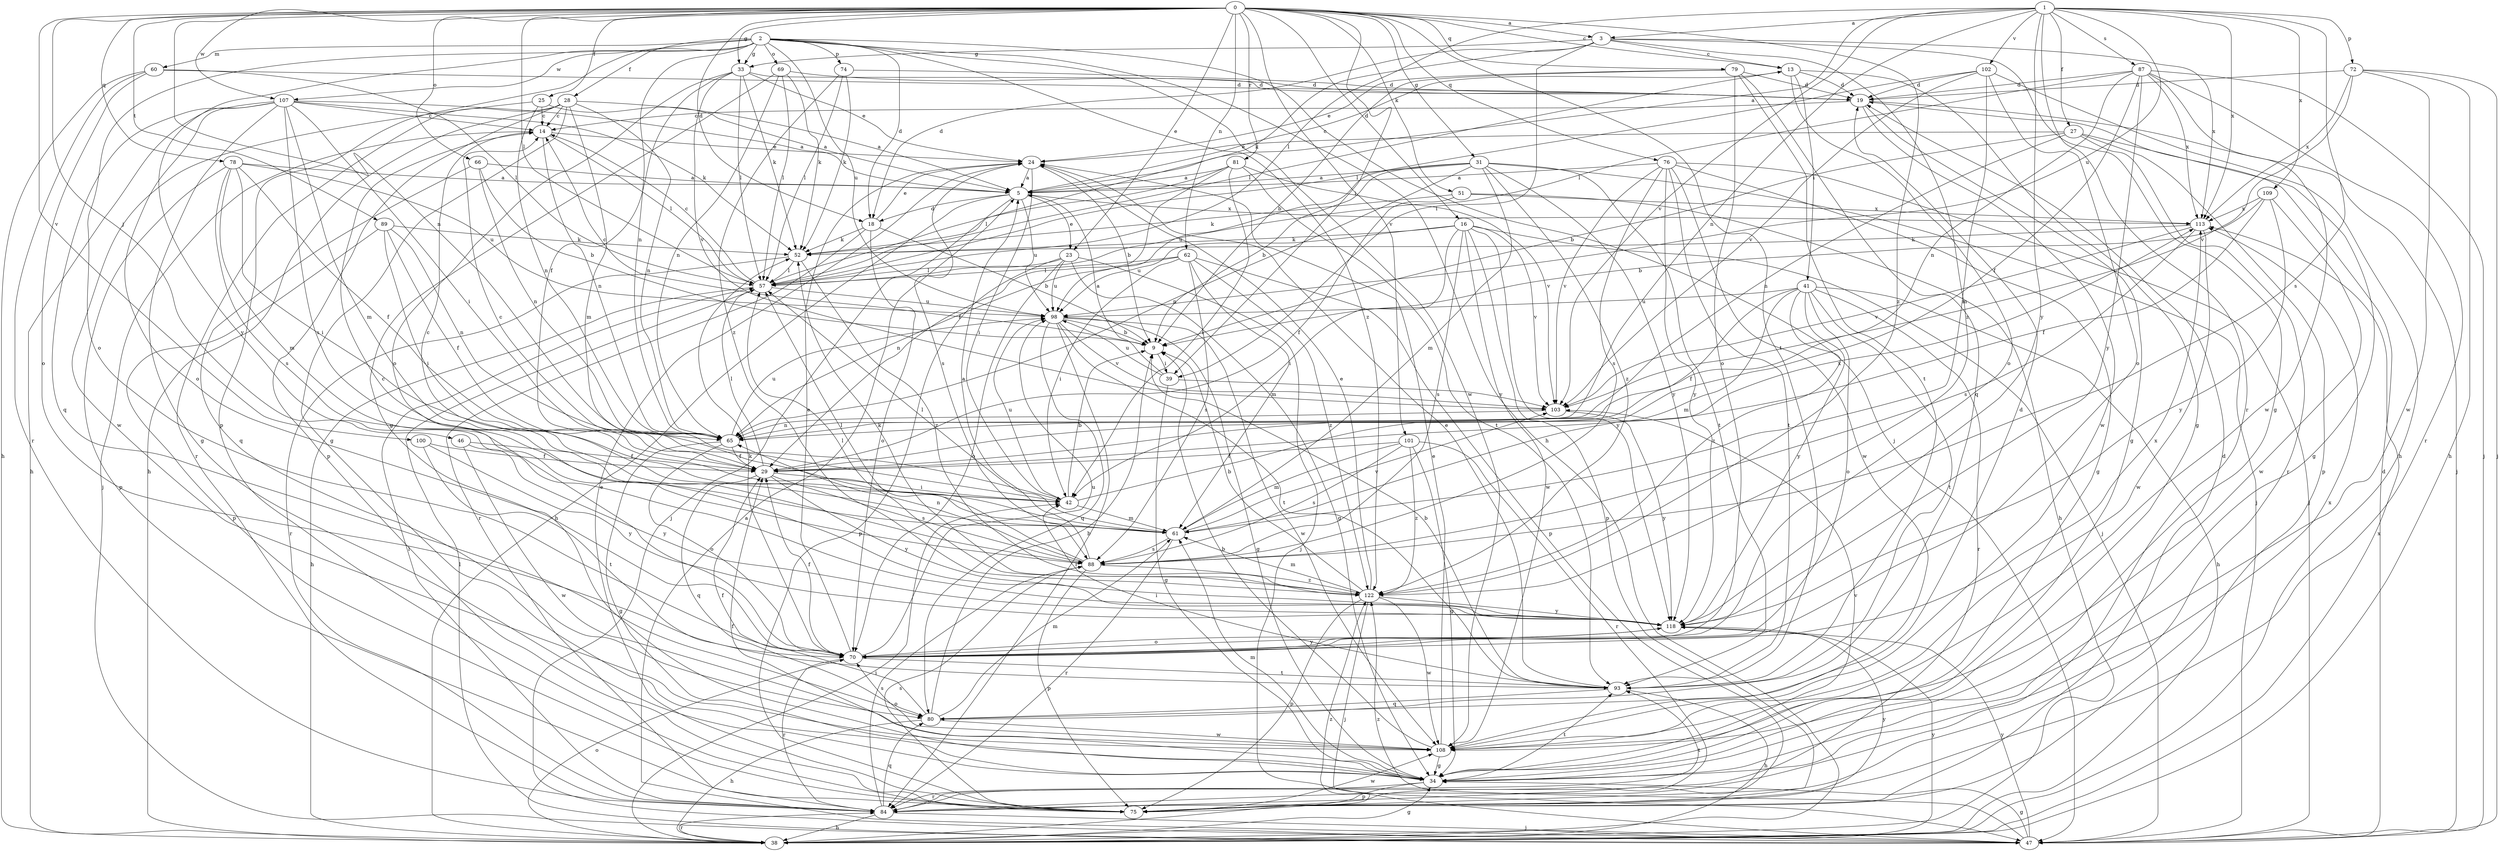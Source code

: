 strict digraph  {
0;
1;
2;
3;
5;
9;
13;
14;
16;
18;
19;
23;
24;
25;
27;
28;
29;
31;
33;
34;
38;
39;
41;
42;
46;
47;
51;
52;
57;
60;
61;
62;
65;
66;
69;
70;
72;
74;
75;
76;
78;
79;
80;
81;
84;
87;
88;
89;
93;
98;
100;
101;
102;
103;
107;
108;
109;
113;
118;
122;
0 -> 3  [label=a];
0 -> 13  [label=c];
0 -> 16  [label=d];
0 -> 18  [label=d];
0 -> 23  [label=e];
0 -> 25  [label=f];
0 -> 31  [label=g];
0 -> 33  [label=g];
0 -> 39  [label=i];
0 -> 46  [label=j];
0 -> 51  [label=k];
0 -> 57  [label=l];
0 -> 62  [label=n];
0 -> 65  [label=n];
0 -> 66  [label=o];
0 -> 76  [label=q];
0 -> 78  [label=q];
0 -> 79  [label=q];
0 -> 81  [label=r];
0 -> 89  [label=t];
0 -> 93  [label=t];
0 -> 100  [label=v];
0 -> 101  [label=v];
0 -> 107  [label=w];
0 -> 122  [label=z];
1 -> 3  [label=a];
1 -> 5  [label=a];
1 -> 27  [label=f];
1 -> 57  [label=l];
1 -> 65  [label=n];
1 -> 72  [label=p];
1 -> 84  [label=r];
1 -> 87  [label=s];
1 -> 88  [label=s];
1 -> 98  [label=u];
1 -> 102  [label=v];
1 -> 103  [label=v];
1 -> 109  [label=x];
1 -> 113  [label=x];
1 -> 118  [label=y];
2 -> 18  [label=d];
2 -> 28  [label=f];
2 -> 33  [label=g];
2 -> 38  [label=h];
2 -> 47  [label=j];
2 -> 60  [label=m];
2 -> 65  [label=n];
2 -> 69  [label=o];
2 -> 70  [label=o];
2 -> 74  [label=p];
2 -> 75  [label=p];
2 -> 98  [label=u];
2 -> 107  [label=w];
2 -> 108  [label=w];
2 -> 118  [label=y];
2 -> 122  [label=z];
3 -> 13  [label=c];
3 -> 18  [label=d];
3 -> 33  [label=g];
3 -> 34  [label=g];
3 -> 39  [label=i];
3 -> 52  [label=k];
3 -> 113  [label=x];
3 -> 122  [label=z];
5 -> 13  [label=c];
5 -> 18  [label=d];
5 -> 23  [label=e];
5 -> 38  [label=h];
5 -> 47  [label=j];
5 -> 98  [label=u];
5 -> 113  [label=x];
9 -> 14  [label=c];
9 -> 39  [label=i];
13 -> 19  [label=d];
13 -> 34  [label=g];
13 -> 41  [label=i];
13 -> 57  [label=l];
13 -> 70  [label=o];
14 -> 24  [label=e];
14 -> 47  [label=j];
14 -> 57  [label=l];
14 -> 65  [label=n];
16 -> 42  [label=i];
16 -> 47  [label=j];
16 -> 52  [label=k];
16 -> 75  [label=p];
16 -> 88  [label=s];
16 -> 98  [label=u];
16 -> 103  [label=v];
16 -> 108  [label=w];
16 -> 118  [label=y];
18 -> 9  [label=b];
18 -> 24  [label=e];
18 -> 52  [label=k];
18 -> 70  [label=o];
18 -> 84  [label=r];
19 -> 14  [label=c];
19 -> 34  [label=g];
19 -> 47  [label=j];
19 -> 108  [label=w];
23 -> 34  [label=g];
23 -> 47  [label=j];
23 -> 57  [label=l];
23 -> 70  [label=o];
23 -> 75  [label=p];
23 -> 98  [label=u];
24 -> 5  [label=a];
24 -> 9  [label=b];
24 -> 42  [label=i];
24 -> 88  [label=s];
25 -> 5  [label=a];
25 -> 14  [label=c];
25 -> 65  [label=n];
25 -> 108  [label=w];
27 -> 9  [label=b];
27 -> 24  [label=e];
27 -> 34  [label=g];
27 -> 65  [label=n];
27 -> 75  [label=p];
27 -> 84  [label=r];
28 -> 5  [label=a];
28 -> 14  [label=c];
28 -> 34  [label=g];
28 -> 38  [label=h];
28 -> 61  [label=m];
28 -> 65  [label=n];
28 -> 75  [label=p];
28 -> 84  [label=r];
29 -> 42  [label=i];
29 -> 57  [label=l];
29 -> 80  [label=q];
29 -> 88  [label=s];
29 -> 118  [label=y];
31 -> 5  [label=a];
31 -> 9  [label=b];
31 -> 47  [label=j];
31 -> 61  [label=m];
31 -> 65  [label=n];
31 -> 93  [label=t];
31 -> 98  [label=u];
31 -> 118  [label=y];
31 -> 122  [label=z];
33 -> 19  [label=d];
33 -> 24  [label=e];
33 -> 29  [label=f];
33 -> 52  [label=k];
33 -> 57  [label=l];
33 -> 70  [label=o];
33 -> 103  [label=v];
34 -> 29  [label=f];
34 -> 61  [label=m];
34 -> 75  [label=p];
34 -> 84  [label=r];
34 -> 93  [label=t];
34 -> 103  [label=v];
34 -> 113  [label=x];
38 -> 34  [label=g];
38 -> 42  [label=i];
38 -> 70  [label=o];
38 -> 84  [label=r];
38 -> 113  [label=x];
38 -> 118  [label=y];
38 -> 122  [label=z];
39 -> 5  [label=a];
39 -> 34  [label=g];
39 -> 98  [label=u];
39 -> 103  [label=v];
41 -> 29  [label=f];
41 -> 38  [label=h];
41 -> 61  [label=m];
41 -> 70  [label=o];
41 -> 84  [label=r];
41 -> 93  [label=t];
41 -> 98  [label=u];
41 -> 118  [label=y];
41 -> 122  [label=z];
42 -> 9  [label=b];
42 -> 14  [label=c];
42 -> 61  [label=m];
42 -> 98  [label=u];
42 -> 113  [label=x];
46 -> 29  [label=f];
46 -> 108  [label=w];
46 -> 118  [label=y];
47 -> 5  [label=a];
47 -> 19  [label=d];
47 -> 34  [label=g];
47 -> 57  [label=l];
47 -> 118  [label=y];
47 -> 122  [label=z];
51 -> 29  [label=f];
51 -> 38  [label=h];
51 -> 52  [label=k];
51 -> 113  [label=x];
52 -> 57  [label=l];
52 -> 84  [label=r];
52 -> 122  [label=z];
57 -> 14  [label=c];
57 -> 38  [label=h];
57 -> 98  [label=u];
60 -> 19  [label=d];
60 -> 38  [label=h];
60 -> 57  [label=l];
60 -> 70  [label=o];
60 -> 84  [label=r];
61 -> 14  [label=c];
61 -> 57  [label=l];
61 -> 84  [label=r];
61 -> 88  [label=s];
61 -> 103  [label=v];
62 -> 42  [label=i];
62 -> 57  [label=l];
62 -> 61  [label=m];
62 -> 65  [label=n];
62 -> 75  [label=p];
62 -> 88  [label=s];
62 -> 122  [label=z];
65 -> 29  [label=f];
65 -> 34  [label=g];
65 -> 70  [label=o];
65 -> 98  [label=u];
66 -> 5  [label=a];
66 -> 9  [label=b];
66 -> 65  [label=n];
66 -> 80  [label=q];
69 -> 19  [label=d];
69 -> 34  [label=g];
69 -> 52  [label=k];
69 -> 57  [label=l];
69 -> 65  [label=n];
70 -> 24  [label=e];
70 -> 29  [label=f];
70 -> 52  [label=k];
70 -> 84  [label=r];
70 -> 93  [label=t];
70 -> 98  [label=u];
70 -> 113  [label=x];
70 -> 118  [label=y];
72 -> 19  [label=d];
72 -> 38  [label=h];
72 -> 47  [label=j];
72 -> 103  [label=v];
72 -> 108  [label=w];
72 -> 113  [label=x];
74 -> 19  [label=d];
74 -> 52  [label=k];
74 -> 57  [label=l];
74 -> 122  [label=z];
75 -> 19  [label=d];
75 -> 24  [label=e];
75 -> 88  [label=s];
75 -> 108  [label=w];
75 -> 118  [label=y];
76 -> 5  [label=a];
76 -> 34  [label=g];
76 -> 47  [label=j];
76 -> 88  [label=s];
76 -> 93  [label=t];
76 -> 103  [label=v];
76 -> 108  [label=w];
76 -> 118  [label=y];
78 -> 5  [label=a];
78 -> 29  [label=f];
78 -> 42  [label=i];
78 -> 61  [label=m];
78 -> 75  [label=p];
78 -> 88  [label=s];
78 -> 98  [label=u];
79 -> 9  [label=b];
79 -> 19  [label=d];
79 -> 24  [label=e];
79 -> 70  [label=o];
79 -> 80  [label=q];
79 -> 93  [label=t];
80 -> 9  [label=b];
80 -> 19  [label=d];
80 -> 29  [label=f];
80 -> 38  [label=h];
80 -> 61  [label=m];
80 -> 108  [label=w];
81 -> 5  [label=a];
81 -> 29  [label=f];
81 -> 42  [label=i];
81 -> 57  [label=l];
81 -> 93  [label=t];
81 -> 103  [label=v];
84 -> 38  [label=h];
84 -> 47  [label=j];
84 -> 57  [label=l];
84 -> 80  [label=q];
84 -> 88  [label=s];
84 -> 93  [label=t];
87 -> 19  [label=d];
87 -> 29  [label=f];
87 -> 47  [label=j];
87 -> 57  [label=l];
87 -> 65  [label=n];
87 -> 84  [label=r];
87 -> 108  [label=w];
87 -> 113  [label=x];
87 -> 118  [label=y];
88 -> 5  [label=a];
88 -> 57  [label=l];
88 -> 65  [label=n];
88 -> 75  [label=p];
88 -> 122  [label=z];
89 -> 29  [label=f];
89 -> 42  [label=i];
89 -> 52  [label=k];
89 -> 65  [label=n];
89 -> 75  [label=p];
93 -> 9  [label=b];
93 -> 24  [label=e];
93 -> 38  [label=h];
93 -> 42  [label=i];
93 -> 80  [label=q];
98 -> 9  [label=b];
98 -> 34  [label=g];
98 -> 80  [label=q];
98 -> 84  [label=r];
98 -> 93  [label=t];
98 -> 103  [label=v];
98 -> 108  [label=w];
100 -> 29  [label=f];
100 -> 93  [label=t];
100 -> 118  [label=y];
101 -> 29  [label=f];
101 -> 34  [label=g];
101 -> 61  [label=m];
101 -> 84  [label=r];
101 -> 88  [label=s];
101 -> 122  [label=z];
102 -> 19  [label=d];
102 -> 38  [label=h];
102 -> 57  [label=l];
102 -> 61  [label=m];
102 -> 70  [label=o];
102 -> 103  [label=v];
103 -> 65  [label=n];
103 -> 118  [label=y];
107 -> 5  [label=a];
107 -> 14  [label=c];
107 -> 34  [label=g];
107 -> 38  [label=h];
107 -> 42  [label=i];
107 -> 52  [label=k];
107 -> 61  [label=m];
107 -> 70  [label=o];
107 -> 80  [label=q];
107 -> 88  [label=s];
108 -> 9  [label=b];
108 -> 24  [label=e];
108 -> 34  [label=g];
108 -> 70  [label=o];
109 -> 9  [label=b];
109 -> 29  [label=f];
109 -> 108  [label=w];
109 -> 113  [label=x];
109 -> 118  [label=y];
113 -> 52  [label=k];
113 -> 88  [label=s];
113 -> 103  [label=v];
113 -> 108  [label=w];
118 -> 14  [label=c];
118 -> 70  [label=o];
122 -> 9  [label=b];
122 -> 24  [label=e];
122 -> 47  [label=j];
122 -> 52  [label=k];
122 -> 57  [label=l];
122 -> 61  [label=m];
122 -> 75  [label=p];
122 -> 108  [label=w];
122 -> 118  [label=y];
}
